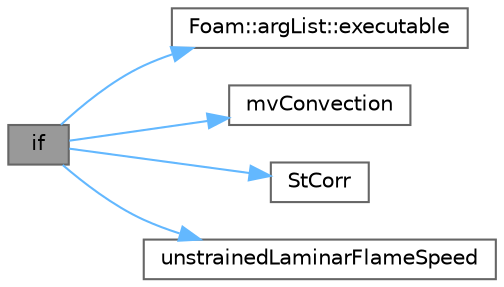 digraph "if"
{
 // LATEX_PDF_SIZE
  bgcolor="transparent";
  edge [fontname=Helvetica,fontsize=10,labelfontname=Helvetica,labelfontsize=10];
  node [fontname=Helvetica,fontsize=10,shape=box,height=0.2,width=0.4];
  rankdir="LR";
  Node1 [id="Node000001",label="if",height=0.2,width=0.4,color="gray40", fillcolor="grey60", style="filled", fontcolor="black",tooltip=" "];
  Node1 -> Node2 [id="edge1_Node000001_Node000002",color="steelblue1",style="solid",tooltip=" "];
  Node2 [id="Node000002",label="Foam::argList::executable",height=0.2,width=0.4,color="grey40", fillcolor="white", style="filled",URL="$classFoam_1_1argList.html#add88c8f3ba30db68c9c2dbf3dc534c75",tooltip=" "];
  Node1 -> Node3 [id="edge2_Node000001_Node000003",color="steelblue1",style="solid",tooltip=" "];
  Node3 [id="Node000003",label="mvConvection",height=0.2,width=0.4,color="grey40", fillcolor="white", style="filled",URL="$PDRFoam_2bEqn_8H.html#a0a9ca7de10b081b7e168b68a977f40f4",tooltip=" "];
  Node1 -> Node4 [id="edge3_Node000001_Node000004",color="steelblue1",style="solid",tooltip=" "];
  Node4 [id="Node000004",label="StCorr",height=0.2,width=0.4,color="grey40", fillcolor="white", style="filled",URL="$StCorr_8H.html#a2345b7d151d438a7923445f8b895881a",tooltip=" "];
  Node1 -> Node5 [id="edge4_Node000001_Node000005",color="steelblue1",style="solid",tooltip=" "];
  Node5 [id="Node000005",label="unstrainedLaminarFlameSpeed",height=0.2,width=0.4,color="grey40", fillcolor="white", style="filled",URL="$solvers_2combustion_2PDRFoam_2createFields_8H.html#a5c58194989d03c19b9e83989abf4b9a5",tooltip=" "];
}

